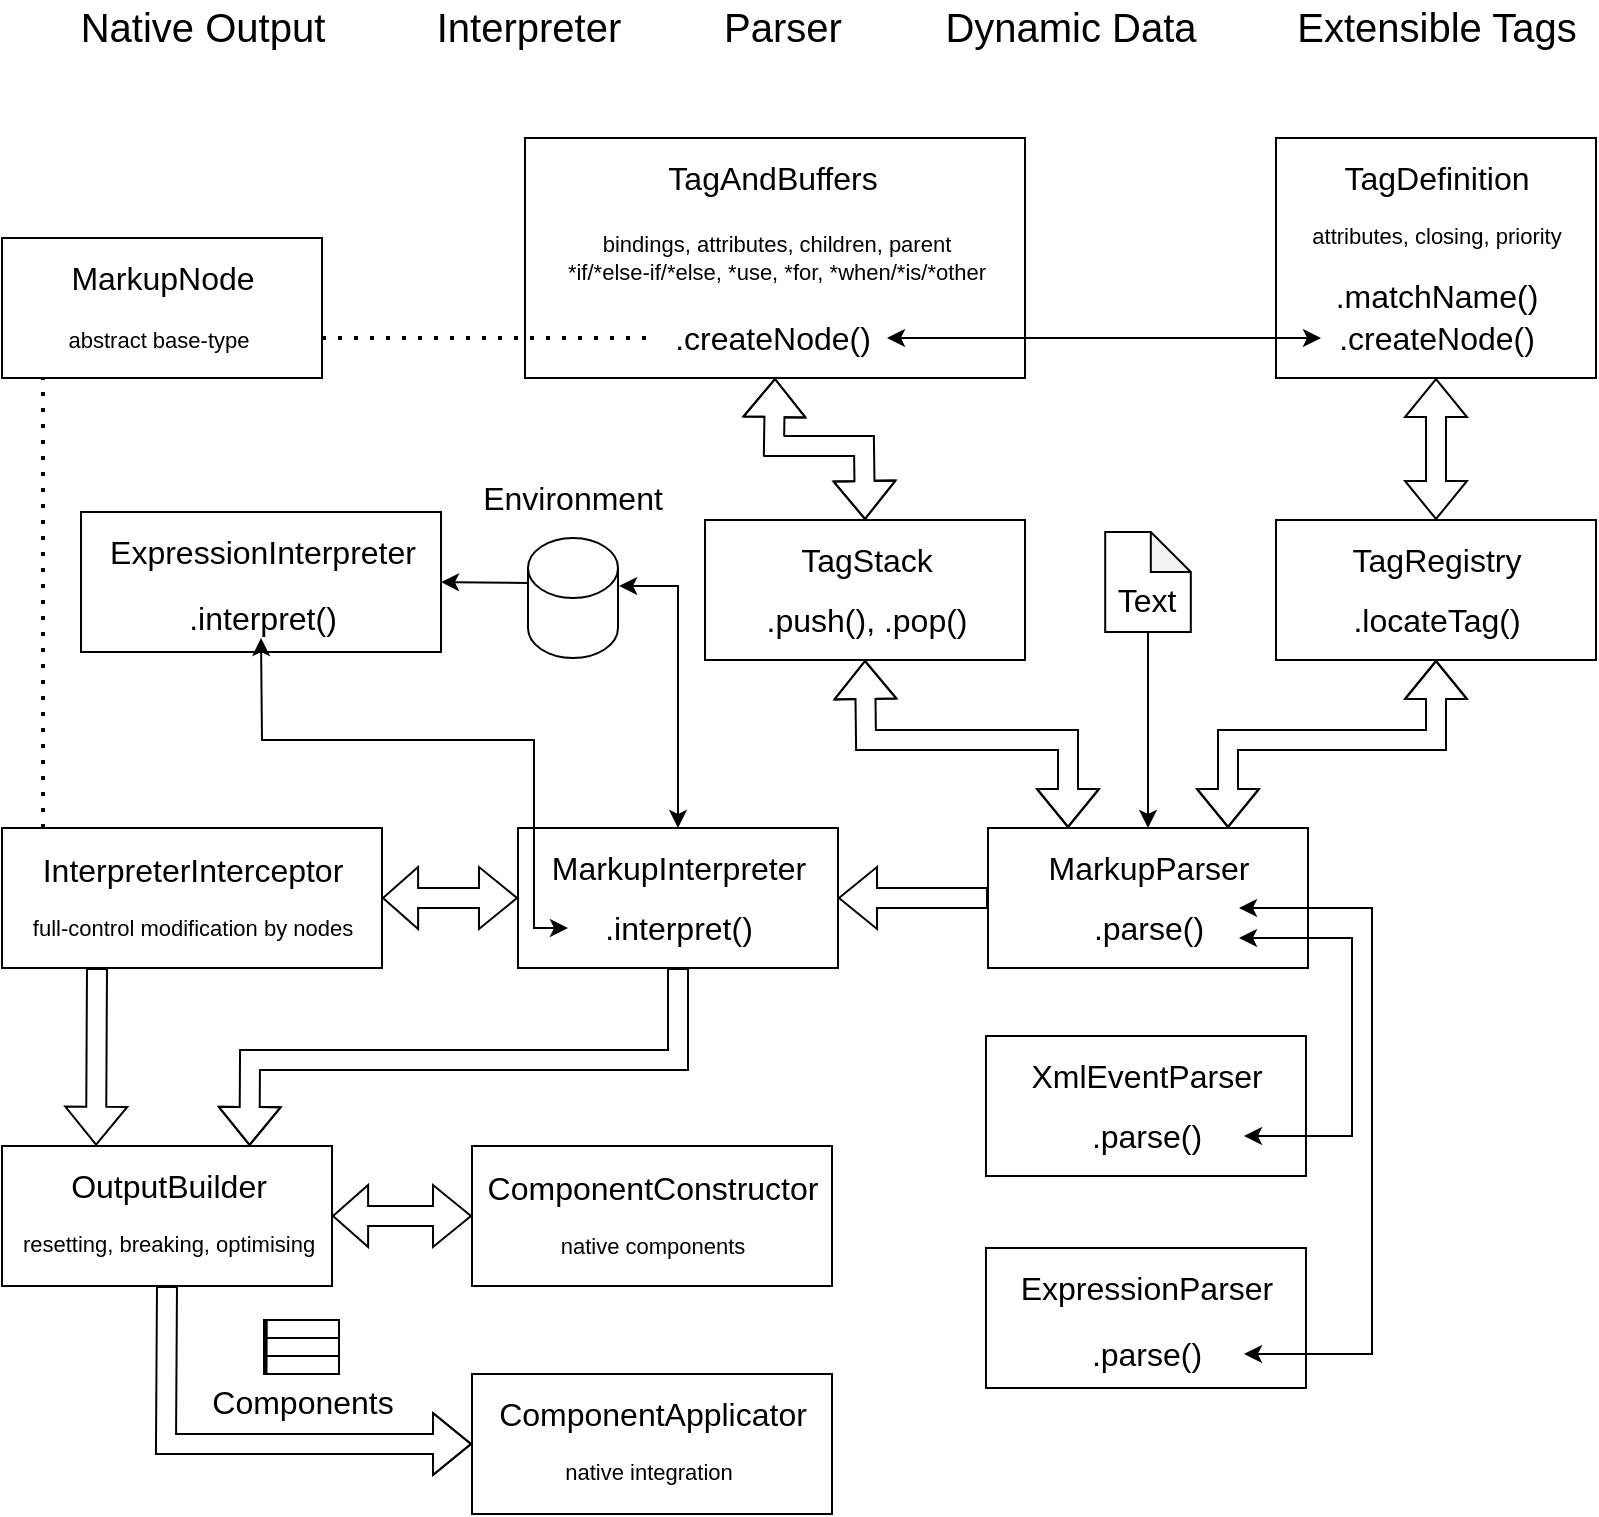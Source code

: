 <mxfile version="28.0.3">
  <diagram name="Page-1" id="e1871SFqDafxhXVEjIuw">
    <mxGraphModel dx="2133" dy="2046" grid="1" gridSize="10" guides="1" tooltips="1" connect="1" arrows="1" fold="1" page="1" pageScale="1" pageWidth="827" pageHeight="1169" math="0" shadow="0">
      <root>
        <mxCell id="0" />
        <mxCell id="1" parent="0" />
        <mxCell id="yqrp3cg2AiQA6B9DzRdC-1" value="" style="rounded=0;whiteSpace=wrap;html=1;strokeColor=light-dark(#000000,#FF8000);" parent="1" vertex="1">
          <mxGeometry x="338" y="254" width="160" height="70" as="geometry" />
        </mxCell>
        <mxCell id="yqrp3cg2AiQA6B9DzRdC-2" value="MarkupParser" style="text;strokeColor=none;fillColor=none;html=1;fontSize=16;fontStyle=0;verticalAlign=middle;align=center;" parent="1" vertex="1">
          <mxGeometry x="360.5" y="264" width="115" height="20" as="geometry" />
        </mxCell>
        <mxCell id="yqrp3cg2AiQA6B9DzRdC-3" value=".parse()" style="text;strokeColor=none;fillColor=none;html=1;fontSize=16;fontStyle=0;verticalAlign=middle;align=center;" parent="1" vertex="1">
          <mxGeometry x="372.5" y="294" width="91" height="20" as="geometry" />
        </mxCell>
        <mxCell id="yqrp3cg2AiQA6B9DzRdC-4" value="" style="rounded=0;whiteSpace=wrap;html=1;strokeColor=light-dark(#000000,#FF8000);" parent="1" vertex="1">
          <mxGeometry x="336.99" y="358" width="160" height="70" as="geometry" />
        </mxCell>
        <mxCell id="yqrp3cg2AiQA6B9DzRdC-5" value="XmlEventParser" style="text;strokeColor=none;fillColor=none;html=1;fontSize=16;fontStyle=0;verticalAlign=middle;align=center;" parent="1" vertex="1">
          <mxGeometry x="348.24" y="368" width="137.5" height="20" as="geometry" />
        </mxCell>
        <mxCell id="yqrp3cg2AiQA6B9DzRdC-6" value=".parse()" style="text;strokeColor=none;fillColor=none;html=1;fontSize=16;fontStyle=0;verticalAlign=middle;align=center;" parent="1" vertex="1">
          <mxGeometry x="367.99" y="398" width="98" height="20" as="geometry" />
        </mxCell>
        <mxCell id="yqrp3cg2AiQA6B9DzRdC-14" value="" style="rounded=0;whiteSpace=wrap;html=1;strokeColor=light-dark(#000000,#FF8000);" parent="1" vertex="1">
          <mxGeometry x="196.5" y="100" width="160" height="70" as="geometry" />
        </mxCell>
        <mxCell id="yqrp3cg2AiQA6B9DzRdC-15" value="TagStack" style="text;strokeColor=none;fillColor=none;html=1;fontSize=16;fontStyle=0;verticalAlign=middle;align=center;" parent="1" vertex="1">
          <mxGeometry x="219" y="110" width="115" height="20" as="geometry" />
        </mxCell>
        <mxCell id="yqrp3cg2AiQA6B9DzRdC-16" value=".push(), .pop()" style="text;strokeColor=none;fillColor=none;html=1;fontSize=16;fontStyle=0;verticalAlign=middle;align=center;" parent="1" vertex="1">
          <mxGeometry x="219" y="140" width="115" height="20" as="geometry" />
        </mxCell>
        <mxCell id="yqrp3cg2AiQA6B9DzRdC-20" value="" style="rounded=0;whiteSpace=wrap;html=1;strokeColor=light-dark(#000000,#00CC66);" parent="1" vertex="1">
          <mxGeometry x="103" y="254" width="160" height="70" as="geometry" />
        </mxCell>
        <mxCell id="yqrp3cg2AiQA6B9DzRdC-21" value="MarkupInterpreter" style="text;strokeColor=none;fillColor=none;html=1;fontSize=16;fontStyle=0;verticalAlign=middle;align=center;" parent="1" vertex="1">
          <mxGeometry x="125.5" y="264" width="115" height="20" as="geometry" />
        </mxCell>
        <mxCell id="yqrp3cg2AiQA6B9DzRdC-22" value=".interpret()" style="text;strokeColor=none;fillColor=none;html=1;fontSize=16;fontStyle=0;verticalAlign=middle;align=center;" parent="1" vertex="1">
          <mxGeometry x="128" y="294" width="110" height="20" as="geometry" />
        </mxCell>
        <mxCell id="yqrp3cg2AiQA6B9DzRdC-24" value="" style="rounded=0;whiteSpace=wrap;html=1;strokeColor=light-dark(#000000,#990099);" parent="1" vertex="1">
          <mxGeometry x="482" y="100" width="160" height="70" as="geometry" />
        </mxCell>
        <mxCell id="yqrp3cg2AiQA6B9DzRdC-25" value="TagRegistry" style="text;strokeColor=none;fillColor=none;html=1;fontSize=16;fontStyle=0;verticalAlign=middle;align=center;" parent="1" vertex="1">
          <mxGeometry x="504.5" y="110" width="115" height="20" as="geometry" />
        </mxCell>
        <mxCell id="yqrp3cg2AiQA6B9DzRdC-26" value=".locateTag()" style="text;strokeColor=none;fillColor=none;html=1;fontSize=16;fontStyle=0;verticalAlign=middle;align=center;" parent="1" vertex="1">
          <mxGeometry x="504.5" y="140" width="115" height="20" as="geometry" />
        </mxCell>
        <mxCell id="yqrp3cg2AiQA6B9DzRdC-28" value="" style="shape=flexArrow;endArrow=classic;startArrow=classic;html=1;rounded=0;entryX=0.5;entryY=1;entryDx=0;entryDy=0;exitX=0.25;exitY=0;exitDx=0;exitDy=0;" parent="1" source="yqrp3cg2AiQA6B9DzRdC-1" target="yqrp3cg2AiQA6B9DzRdC-14" edge="1">
          <mxGeometry width="100" height="100" relative="1" as="geometry">
            <mxPoint x="439" y="210" as="sourcePoint" />
            <mxPoint x="358" y="226" as="targetPoint" />
            <Array as="points">
              <mxPoint x="378" y="210" />
              <mxPoint x="359" y="210" />
              <mxPoint x="277" y="210" />
            </Array>
          </mxGeometry>
        </mxCell>
        <mxCell id="yqrp3cg2AiQA6B9DzRdC-31" value="" style="rounded=0;whiteSpace=wrap;html=1;strokeColor=light-dark(#000000,#FF8000);" parent="1" vertex="1">
          <mxGeometry x="106.5" y="-91" width="250" height="120" as="geometry" />
        </mxCell>
        <mxCell id="yqrp3cg2AiQA6B9DzRdC-32" value="TagAndBuffers" style="text;strokeColor=none;fillColor=none;html=1;fontSize=16;fontStyle=0;verticalAlign=middle;align=center;" parent="1" vertex="1">
          <mxGeometry x="172.5" y="-81" width="115" height="20" as="geometry" />
        </mxCell>
        <mxCell id="yqrp3cg2AiQA6B9DzRdC-33" value=".createNode()" style="text;strokeColor=none;fillColor=none;html=1;fontSize=16;fontStyle=0;verticalAlign=middle;align=center;" parent="1" vertex="1">
          <mxGeometry x="172.5" y="-1" width="115" height="20" as="geometry" />
        </mxCell>
        <mxCell id="yqrp3cg2AiQA6B9DzRdC-35" value="bindings, attributes, children, parent&lt;div&gt;*if/*else-if/*else, *use, *for, *when/*is/*other&lt;br&gt;&lt;/div&gt;" style="text;strokeColor=none;fillColor=none;html=1;fontSize=11;fontStyle=0;verticalAlign=middle;align=center;fontColor=light-dark(#000000,#CDCDCD);" parent="1" vertex="1">
          <mxGeometry x="108.75" y="-51" width="245.5" height="40" as="geometry" />
        </mxCell>
        <mxCell id="yqrp3cg2AiQA6B9DzRdC-37" value="" style="rounded=0;whiteSpace=wrap;html=1;strokeColor=light-dark(#000000,#990099);" parent="1" vertex="1">
          <mxGeometry x="482" y="-91" width="160" height="120" as="geometry" />
        </mxCell>
        <mxCell id="yqrp3cg2AiQA6B9DzRdC-38" value="TagDefinition" style="text;strokeColor=none;fillColor=none;html=1;fontSize=16;fontStyle=0;verticalAlign=middle;align=center;" parent="1" vertex="1">
          <mxGeometry x="504.5" y="-81" width="115" height="20" as="geometry" />
        </mxCell>
        <mxCell id="yqrp3cg2AiQA6B9DzRdC-39" value="&lt;div&gt;attributes, closing, priority&lt;/div&gt;" style="text;strokeColor=none;fillColor=none;html=1;fontSize=11;fontStyle=0;verticalAlign=middle;align=center;fontColor=light-dark(#000000,#CDCDCD);" parent="1" vertex="1">
          <mxGeometry x="492" y="-52" width="140" height="20" as="geometry" />
        </mxCell>
        <mxCell id="yqrp3cg2AiQA6B9DzRdC-40" value=".matchName()" style="text;strokeColor=none;fillColor=none;html=1;fontSize=16;fontStyle=0;verticalAlign=middle;align=center;" parent="1" vertex="1">
          <mxGeometry x="504.5" y="-22" width="115" height="20" as="geometry" />
        </mxCell>
        <mxCell id="yqrp3cg2AiQA6B9DzRdC-41" value=".createNode()" style="text;strokeColor=none;fillColor=none;html=1;fontSize=16;fontStyle=0;verticalAlign=middle;align=center;" parent="1" vertex="1">
          <mxGeometry x="504.5" y="-1" width="115" height="20" as="geometry" />
        </mxCell>
        <mxCell id="yqrp3cg2AiQA6B9DzRdC-42" value="" style="shape=flexArrow;endArrow=classic;startArrow=classic;html=1;rounded=0;entryX=0.5;entryY=1;entryDx=0;entryDy=0;exitX=0.5;exitY=0;exitDx=0;exitDy=0;" parent="1" source="yqrp3cg2AiQA6B9DzRdC-24" target="yqrp3cg2AiQA6B9DzRdC-37" edge="1">
          <mxGeometry width="100" height="100" relative="1" as="geometry">
            <mxPoint x="465.5" y="130" as="sourcePoint" />
            <mxPoint x="465.5" y="60" as="targetPoint" />
          </mxGeometry>
        </mxCell>
        <mxCell id="yqrp3cg2AiQA6B9DzRdC-43" value="" style="shape=flexArrow;endArrow=classic;startArrow=classic;html=1;rounded=0;exitX=0.75;exitY=0;exitDx=0;exitDy=0;entryX=0.5;entryY=1;entryDx=0;entryDy=0;" parent="1" target="yqrp3cg2AiQA6B9DzRdC-24" edge="1">
          <mxGeometry width="100" height="100" relative="1" as="geometry">
            <mxPoint x="458" y="254" as="sourcePoint" />
            <mxPoint x="600" y="210" as="targetPoint" />
            <Array as="points">
              <mxPoint x="458" y="210" />
              <mxPoint x="562" y="210" />
            </Array>
          </mxGeometry>
        </mxCell>
        <mxCell id="yqrp3cg2AiQA6B9DzRdC-47" value="" style="shape=flexArrow;endArrow=classic;html=1;rounded=0;entryX=1;entryY=0.5;entryDx=0;entryDy=0;exitX=0;exitY=0.5;exitDx=0;exitDy=0;" parent="1" source="yqrp3cg2AiQA6B9DzRdC-1" target="yqrp3cg2AiQA6B9DzRdC-20" edge="1">
          <mxGeometry width="50" height="50" relative="1" as="geometry">
            <mxPoint x="380" y="380" as="sourcePoint" />
            <mxPoint x="430" y="330" as="targetPoint" />
          </mxGeometry>
        </mxCell>
        <mxCell id="yqrp3cg2AiQA6B9DzRdC-48" value="" style="shape=note;whiteSpace=wrap;html=1;backgroundOutline=1;darkOpacity=0.05;size=20;strokeColor=light-dark(#000000,#00FFFF);" parent="1" vertex="1">
          <mxGeometry x="396.6" y="106" width="42.81" height="50" as="geometry" />
        </mxCell>
        <mxCell id="yqrp3cg2AiQA6B9DzRdC-56" value="" style="rounded=0;whiteSpace=wrap;html=1;strokeColor=light-dark(#000000,#00CC66);" parent="1" vertex="1">
          <mxGeometry x="-155" y="254" width="190" height="70" as="geometry" />
        </mxCell>
        <mxCell id="yqrp3cg2AiQA6B9DzRdC-57" value="InterpreterInterceptor" style="text;strokeColor=none;fillColor=none;html=1;fontSize=16;fontStyle=0;verticalAlign=middle;align=center;" parent="1" vertex="1">
          <mxGeometry x="-117.5" y="265" width="115" height="20" as="geometry" />
        </mxCell>
        <mxCell id="yqrp3cg2AiQA6B9DzRdC-59" value="" style="rounded=0;whiteSpace=wrap;html=1;strokeColor=light-dark(#000000,#6666FF);" parent="1" vertex="1">
          <mxGeometry x="80" y="413" width="180" height="70" as="geometry" />
        </mxCell>
        <mxCell id="yqrp3cg2AiQA6B9DzRdC-60" value="ComponentConstructor" style="text;strokeColor=none;fillColor=none;html=1;fontSize=16;fontStyle=0;verticalAlign=middle;align=center;" parent="1" vertex="1">
          <mxGeometry x="94.5" y="424" width="150" height="20" as="geometry" />
        </mxCell>
        <mxCell id="yqrp3cg2AiQA6B9DzRdC-61" value="&lt;div&gt;native components&lt;/div&gt;" style="text;strokeColor=none;fillColor=none;html=1;fontSize=11;fontStyle=0;verticalAlign=middle;align=center;fontColor=light-dark(#000000,#CDCDCD);" parent="1" vertex="1">
          <mxGeometry x="99.5" y="453" width="140" height="20" as="geometry" />
        </mxCell>
        <mxCell id="yqrp3cg2AiQA6B9DzRdC-62" value="" style="shape=cylinder3;whiteSpace=wrap;html=1;boundedLbl=1;backgroundOutline=1;size=15;strokeColor=light-dark(#000000,#00FFFF);" parent="1" vertex="1">
          <mxGeometry x="108" y="109" width="45" height="60" as="geometry" />
        </mxCell>
        <mxCell id="yqrp3cg2AiQA6B9DzRdC-68" value="&lt;div&gt;full-control modification by nodes&lt;/div&gt;" style="text;strokeColor=none;fillColor=none;html=1;fontSize=11;fontStyle=0;verticalAlign=middle;align=center;fontColor=light-dark(#000000,#CDCDCD);" parent="1" vertex="1">
          <mxGeometry x="-145" y="294" width="170" height="20" as="geometry" />
        </mxCell>
        <mxCell id="yqrp3cg2AiQA6B9DzRdC-69" value="" style="rounded=0;whiteSpace=wrap;html=1;strokeColor=light-dark(#000000,#6666FF);" parent="1" vertex="1">
          <mxGeometry x="-155" y="413" width="165" height="70" as="geometry" />
        </mxCell>
        <mxCell id="yqrp3cg2AiQA6B9DzRdC-70" value="OutputBuilder" style="text;strokeColor=none;fillColor=none;html=1;fontSize=16;fontStyle=0;verticalAlign=middle;align=center;" parent="1" vertex="1">
          <mxGeometry x="-147.5" y="423" width="150" height="20" as="geometry" />
        </mxCell>
        <mxCell id="yqrp3cg2AiQA6B9DzRdC-71" value="&lt;div&gt;resetting, breaking, optimising&lt;/div&gt;" style="text;strokeColor=none;fillColor=none;html=1;fontSize=11;fontStyle=0;verticalAlign=middle;align=center;fontColor=light-dark(#000000,#E7E7E7);" parent="1" vertex="1">
          <mxGeometry x="-142.5" y="452" width="140" height="20" as="geometry" />
        </mxCell>
        <mxCell id="yqrp3cg2AiQA6B9DzRdC-73" value="" style="shape=flexArrow;endArrow=classic;startArrow=classic;html=1;rounded=0;entryX=0;entryY=0.5;entryDx=0;entryDy=0;exitX=1;exitY=0.5;exitDx=0;exitDy=0;width=10;startSize=5.518;" parent="1" source="yqrp3cg2AiQA6B9DzRdC-56" target="yqrp3cg2AiQA6B9DzRdC-20" edge="1">
          <mxGeometry width="100" height="100" relative="1" as="geometry">
            <mxPoint x="50" y="364" as="sourcePoint" />
            <mxPoint x="50" y="294" as="targetPoint" />
          </mxGeometry>
        </mxCell>
        <mxCell id="yqrp3cg2AiQA6B9DzRdC-76" value="" style="shape=flexArrow;endArrow=classic;startArrow=classic;html=1;rounded=0;entryX=0;entryY=0.5;entryDx=0;entryDy=0;exitX=1;exitY=0.5;exitDx=0;exitDy=0;width=10;startSize=5.518;" parent="1" source="yqrp3cg2AiQA6B9DzRdC-69" target="yqrp3cg2AiQA6B9DzRdC-59" edge="1">
          <mxGeometry width="100" height="100" relative="1" as="geometry">
            <mxPoint x="162" y="447.55" as="sourcePoint" />
            <mxPoint x="230" y="447.55" as="targetPoint" />
          </mxGeometry>
        </mxCell>
        <mxCell id="yqrp3cg2AiQA6B9DzRdC-80" value="Environment" style="text;strokeColor=none;fillColor=none;html=1;fontSize=16;fontStyle=0;verticalAlign=middle;align=center;" parent="1" vertex="1">
          <mxGeometry x="77" y="79" width="105" height="20" as="geometry" />
        </mxCell>
        <mxCell id="yqrp3cg2AiQA6B9DzRdC-81" value="" style="endArrow=classic;html=1;rounded=0;entryX=0.5;entryY=0;entryDx=0;entryDy=0;exitX=0.5;exitY=1;exitDx=0;exitDy=0;exitPerimeter=0;" parent="1" source="yqrp3cg2AiQA6B9DzRdC-48" target="yqrp3cg2AiQA6B9DzRdC-1" edge="1">
          <mxGeometry width="50" height="50" relative="1" as="geometry">
            <mxPoint x="180" y="260" as="sourcePoint" />
            <mxPoint x="230" y="210" as="targetPoint" />
          </mxGeometry>
        </mxCell>
        <mxCell id="yqrp3cg2AiQA6B9DzRdC-82" value="Text" style="text;strokeColor=none;fillColor=none;html=1;fontSize=16;fontStyle=0;verticalAlign=middle;align=center;" parent="1" vertex="1">
          <mxGeometry x="392.01" y="130" width="50" height="20" as="geometry" />
        </mxCell>
        <mxCell id="yqrp3cg2AiQA6B9DzRdC-83" value="" style="rounded=0;whiteSpace=wrap;html=1;strokeColor=light-dark(#000000,#FF8000);" parent="1" vertex="1">
          <mxGeometry x="336.99" y="464" width="160" height="70" as="geometry" />
        </mxCell>
        <mxCell id="yqrp3cg2AiQA6B9DzRdC-84" value="ExpressionParser" style="text;strokeColor=none;fillColor=none;html=1;fontSize=16;fontStyle=0;verticalAlign=middle;align=center;" parent="1" vertex="1">
          <mxGeometry x="359.49" y="474" width="115" height="20" as="geometry" />
        </mxCell>
        <mxCell id="yqrp3cg2AiQA6B9DzRdC-85" value="" style="rounded=0;whiteSpace=wrap;html=1;strokeColor=light-dark(#000000,#00CC66);" parent="1" vertex="1">
          <mxGeometry x="-115.5" y="96" width="180" height="70" as="geometry" />
        </mxCell>
        <mxCell id="yqrp3cg2AiQA6B9DzRdC-86" value="ExpressionInterpreter" style="text;strokeColor=none;fillColor=none;html=1;fontSize=16;fontStyle=0;verticalAlign=middle;align=center;" parent="1" vertex="1">
          <mxGeometry x="-83" y="106" width="115" height="20" as="geometry" />
        </mxCell>
        <mxCell id="yqrp3cg2AiQA6B9DzRdC-89" value="" style="endArrow=classic;html=1;rounded=0;entryX=1;entryY=0.5;entryDx=0;entryDy=0;exitX=0;exitY=0;exitDx=0;exitDy=22.5;exitPerimeter=0;" parent="1" source="yqrp3cg2AiQA6B9DzRdC-62" target="yqrp3cg2AiQA6B9DzRdC-85" edge="1">
          <mxGeometry width="50" height="50" relative="1" as="geometry">
            <mxPoint x="80" y="240" as="sourcePoint" />
            <mxPoint x="130" y="190" as="targetPoint" />
          </mxGeometry>
        </mxCell>
        <mxCell id="yqrp3cg2AiQA6B9DzRdC-90" value="" style="endArrow=classic;startArrow=classic;html=1;rounded=0;entryX=1.013;entryY=0.399;entryDx=0;entryDy=0;entryPerimeter=0;exitX=0.5;exitY=0;exitDx=0;exitDy=0;" parent="1" source="yqrp3cg2AiQA6B9DzRdC-20" target="yqrp3cg2AiQA6B9DzRdC-62" edge="1">
          <mxGeometry width="50" height="50" relative="1" as="geometry">
            <mxPoint x="110" y="260" as="sourcePoint" />
            <mxPoint x="160" y="210" as="targetPoint" />
            <Array as="points">
              <mxPoint x="183" y="133" />
            </Array>
          </mxGeometry>
        </mxCell>
        <mxCell id="yqrp3cg2AiQA6B9DzRdC-91" value=".parse()" style="text;strokeColor=none;fillColor=none;html=1;fontSize=16;fontStyle=0;verticalAlign=middle;align=center;" parent="1" vertex="1">
          <mxGeometry x="367.99" y="507" width="98" height="20" as="geometry" />
        </mxCell>
        <mxCell id="yqrp3cg2AiQA6B9DzRdC-97" value="" style="rounded=0;whiteSpace=wrap;html=1;strokeColor=light-dark(#000000,#6666FF);" parent="1" vertex="1">
          <mxGeometry x="80" y="527" width="180" height="70" as="geometry" />
        </mxCell>
        <mxCell id="yqrp3cg2AiQA6B9DzRdC-98" value="ComponentApplicator" style="text;strokeColor=none;fillColor=none;html=1;fontSize=16;fontStyle=0;verticalAlign=middle;align=center;" parent="1" vertex="1">
          <mxGeometry x="94.56" y="537" width="150" height="20" as="geometry" />
        </mxCell>
        <mxCell id="yqrp3cg2AiQA6B9DzRdC-99" value="&lt;div&gt;native integration&lt;/div&gt;" style="text;strokeColor=none;fillColor=none;html=1;fontSize=11;fontStyle=0;verticalAlign=middle;align=center;fontColor=light-dark(#000000,#CDCDCD);" parent="1" vertex="1">
          <mxGeometry x="97.5" y="564" width="140.28" height="23" as="geometry" />
        </mxCell>
        <mxCell id="yqrp3cg2AiQA6B9DzRdC-100" value="" style="shape=flexArrow;endArrow=none;startArrow=classic;html=1;rounded=0;entryX=0.25;entryY=1;entryDx=0;entryDy=0;exitX=0.285;exitY=-0.002;exitDx=0;exitDy=0;exitPerimeter=0;endFill=0;" parent="1" source="yqrp3cg2AiQA6B9DzRdC-69" target="yqrp3cg2AiQA6B9DzRdC-56" edge="1">
          <mxGeometry width="100" height="100" relative="1" as="geometry">
            <mxPoint x="-40" y="480" as="sourcePoint" />
            <mxPoint x="60" y="380" as="targetPoint" />
          </mxGeometry>
        </mxCell>
        <mxCell id="yqrp3cg2AiQA6B9DzRdC-101" value="" style="shape=flexArrow;endArrow=none;startArrow=classic;html=1;rounded=0;entryX=0.5;entryY=1;entryDx=0;entryDy=0;exitX=0.75;exitY=0;exitDx=0;exitDy=0;endFill=0;" parent="1" source="yqrp3cg2AiQA6B9DzRdC-69" target="yqrp3cg2AiQA6B9DzRdC-20" edge="1">
          <mxGeometry width="100" height="100" relative="1" as="geometry">
            <mxPoint x="-31" y="413" as="sourcePoint" />
            <mxPoint x="183" y="324" as="targetPoint" />
            <Array as="points">
              <mxPoint x="-31" y="370" />
              <mxPoint x="115" y="370" />
              <mxPoint x="183" y="370" />
            </Array>
          </mxGeometry>
        </mxCell>
        <mxCell id="yqrp3cg2AiQA6B9DzRdC-112" value="Components" style="text;strokeColor=none;fillColor=none;html=1;fontSize=16;fontStyle=0;verticalAlign=middle;align=center;" parent="1" vertex="1">
          <mxGeometry x="-53.5" y="531" width="96.5" height="20" as="geometry" />
        </mxCell>
        <mxCell id="yqrp3cg2AiQA6B9DzRdC-106" value="" style="verticalLabelPosition=bottom;verticalAlign=top;html=1;shape=mxgraph.basic.rect;fillColor2=none;strokeWidth=1;size=20;indent=5;strokeColor=light-dark(#000000,#6666FF);" parent="1" vertex="1">
          <mxGeometry x="-24" y="500" width="37.5" height="9" as="geometry" />
        </mxCell>
        <mxCell id="yqrp3cg2AiQA6B9DzRdC-107" value="" style="verticalLabelPosition=bottom;verticalAlign=top;html=1;shape=mxgraph.basic.rect;fillColor2=none;strokeWidth=1;size=20;indent=5;strokeColor=light-dark(#000000,#6666FF);" parent="1" vertex="1">
          <mxGeometry x="-24" y="509" width="37.5" height="9" as="geometry" />
        </mxCell>
        <mxCell id="yqrp3cg2AiQA6B9DzRdC-108" value="" style="verticalLabelPosition=bottom;verticalAlign=top;html=1;shape=mxgraph.basic.rect;fillColor2=none;strokeWidth=1;size=20;indent=5;perimeterSpacing=0;strokeColor=light-dark(#000000,#6666FF);" parent="1" vertex="1">
          <mxGeometry x="-24" y="518" width="37.5" height="9" as="geometry" />
        </mxCell>
        <mxCell id="yqrp3cg2AiQA6B9DzRdC-111" value="" style="endArrow=none;html=1;rounded=0;startSize=9;strokeWidth=2;exitX=0.02;exitY=0.962;exitDx=0;exitDy=0;exitPerimeter=0;entryX=0.023;entryY=0.045;entryDx=0;entryDy=0;entryPerimeter=0;strokeColor=light-dark(#000000,#6666FF);" parent="1" source="yqrp3cg2AiQA6B9DzRdC-108" target="yqrp3cg2AiQA6B9DzRdC-106" edge="1">
          <mxGeometry width="50" height="50" relative="1" as="geometry">
            <mxPoint x="-26.5" y="527" as="sourcePoint" />
            <mxPoint x="-26.5" y="500" as="targetPoint" />
          </mxGeometry>
        </mxCell>
        <mxCell id="yqrp3cg2AiQA6B9DzRdC-114" value=".interpret()" style="text;strokeColor=none;fillColor=none;html=1;fontSize=16;fontStyle=0;verticalAlign=middle;align=center;" parent="1" vertex="1">
          <mxGeometry x="-70.25" y="139" width="89.5" height="20" as="geometry" />
        </mxCell>
        <mxCell id="yqrp3cg2AiQA6B9DzRdC-115" value="" style="endArrow=classic;startArrow=classic;html=1;rounded=0;exitX=0;exitY=0.5;exitDx=0;exitDy=0;entryX=0.5;entryY=1;entryDx=0;entryDy=0;" parent="1" source="yqrp3cg2AiQA6B9DzRdC-22" target="yqrp3cg2AiQA6B9DzRdC-114" edge="1">
          <mxGeometry width="50" height="50" relative="1" as="geometry">
            <mxPoint x="53" y="250" as="sourcePoint" />
            <mxPoint x="103" y="200" as="targetPoint" />
            <Array as="points">
              <mxPoint x="111" y="304" />
              <mxPoint x="111" y="210" />
              <mxPoint x="40" y="210" />
              <mxPoint x="-25" y="210" />
            </Array>
          </mxGeometry>
        </mxCell>
        <mxCell id="yqrp3cg2AiQA6B9DzRdC-117" value="" style="shape=flexArrow;endArrow=none;startArrow=block;html=1;rounded=0;exitX=0;exitY=0.5;exitDx=0;exitDy=0;entryX=0.5;entryY=1;entryDx=0;entryDy=0;startFill=0;endFill=0;" parent="1" source="yqrp3cg2AiQA6B9DzRdC-97" target="yqrp3cg2AiQA6B9DzRdC-69" edge="1">
          <mxGeometry width="100" height="100" relative="1" as="geometry">
            <mxPoint x="100" y="540" as="sourcePoint" />
            <mxPoint x="-30" y="560" as="targetPoint" />
            <Array as="points">
              <mxPoint x="-73" y="562" />
            </Array>
          </mxGeometry>
        </mxCell>
        <mxCell id="yqrp3cg2AiQA6B9DzRdC-118" value="" style="rounded=0;whiteSpace=wrap;html=1;strokeColor=light-dark(#000000,#990099);" parent="1" vertex="1">
          <mxGeometry x="-155" y="-41" width="160" height="70" as="geometry" />
        </mxCell>
        <mxCell id="yqrp3cg2AiQA6B9DzRdC-119" value="MarkupNode" style="text;strokeColor=none;fillColor=none;html=1;fontSize=16;fontStyle=0;verticalAlign=middle;align=center;" parent="1" vertex="1">
          <mxGeometry x="-132.5" y="-31" width="115" height="20" as="geometry" />
        </mxCell>
        <mxCell id="yqrp3cg2AiQA6B9DzRdC-120" value="" style="endArrow=classic;startArrow=classic;html=1;rounded=0;entryX=1;entryY=0.75;entryDx=0;entryDy=0;exitX=1;exitY=0.5;exitDx=0;exitDy=0;" parent="1" source="yqrp3cg2AiQA6B9DzRdC-6" target="yqrp3cg2AiQA6B9DzRdC-3" edge="1">
          <mxGeometry width="50" height="50" relative="1" as="geometry">
            <mxPoint x="530" y="440" as="sourcePoint" />
            <mxPoint x="580" y="390" as="targetPoint" />
            <Array as="points">
              <mxPoint x="520" y="408" />
              <mxPoint x="520" y="309" />
            </Array>
          </mxGeometry>
        </mxCell>
        <mxCell id="yqrp3cg2AiQA6B9DzRdC-121" value="" style="endArrow=classic;startArrow=classic;html=1;rounded=0;exitX=1;exitY=0.5;exitDx=0;exitDy=0;entryX=1;entryY=0;entryDx=0;entryDy=0;" parent="1" source="yqrp3cg2AiQA6B9DzRdC-91" target="yqrp3cg2AiQA6B9DzRdC-3" edge="1">
          <mxGeometry width="50" height="50" relative="1" as="geometry">
            <mxPoint x="530" y="440" as="sourcePoint" />
            <mxPoint x="580" y="390" as="targetPoint" />
            <Array as="points">
              <mxPoint x="530" y="517" />
              <mxPoint x="530" y="400" />
              <mxPoint x="530" y="294" />
            </Array>
          </mxGeometry>
        </mxCell>
        <mxCell id="yqrp3cg2AiQA6B9DzRdC-125" value="&lt;div&gt;abstract base-type&lt;/div&gt;" style="text;strokeColor=none;fillColor=none;html=1;fontSize=11;fontStyle=0;verticalAlign=middle;align=center;fontColor=light-dark(#000000,#CDCDCD);" parent="1" vertex="1">
          <mxGeometry x="-133" width="111.5" height="20" as="geometry" />
        </mxCell>
        <mxCell id="yqrp3cg2AiQA6B9DzRdC-139" value="" style="group" parent="1" vertex="1" connectable="0">
          <mxGeometry x="282.91" y="-160" width="161.5" height="25" as="geometry" />
        </mxCell>
        <mxCell id="yqrp3cg2AiQA6B9DzRdC-133" value="" style="rounded=1;whiteSpace=wrap;html=1;strokeColor=none;fillColor=light-dark(#FFFFFF,#00FFFF);" parent="yqrp3cg2AiQA6B9DzRdC-139" vertex="1">
          <mxGeometry width="25" height="25" as="geometry" />
        </mxCell>
        <mxCell id="yqrp3cg2AiQA6B9DzRdC-138" value="Dynamic Data" style="text;strokeColor=none;fillColor=none;html=1;fontSize=20;fontStyle=0;verticalAlign=middle;align=center;" parent="yqrp3cg2AiQA6B9DzRdC-139" vertex="1">
          <mxGeometry x="31.5" y="2.5" width="130" height="20" as="geometry" />
        </mxCell>
        <mxCell id="yqrp3cg2AiQA6B9DzRdC-140" value="" style="group" parent="1" vertex="1" connectable="0">
          <mxGeometry x="29" y="-160" width="129" height="25" as="geometry" />
        </mxCell>
        <mxCell id="yqrp3cg2AiQA6B9DzRdC-132" value="" style="rounded=1;whiteSpace=wrap;html=1;strokeColor=none;fillColor=light-dark(#FFFFFF,#00CC66);" parent="yqrp3cg2AiQA6B9DzRdC-140" vertex="1">
          <mxGeometry width="25" height="25" as="geometry" />
        </mxCell>
        <mxCell id="yqrp3cg2AiQA6B9DzRdC-136" value="Interpreter" style="text;strokeColor=none;fillColor=none;html=1;fontSize=20;fontStyle=0;verticalAlign=middle;align=center;" parent="yqrp3cg2AiQA6B9DzRdC-140" vertex="1">
          <mxGeometry x="29" y="2.5" width="100" height="20" as="geometry" />
        </mxCell>
        <mxCell id="yqrp3cg2AiQA6B9DzRdC-141" value="" style="group" parent="1" vertex="1" connectable="0">
          <mxGeometry x="172.75" y="-160" width="95.25" height="25" as="geometry" />
        </mxCell>
        <mxCell id="yqrp3cg2AiQA6B9DzRdC-130" value="" style="rounded=1;whiteSpace=wrap;html=1;strokeColor=none;fillColor=light-dark(#FFFFFF,#FF8000);" parent="yqrp3cg2AiQA6B9DzRdC-141" vertex="1">
          <mxGeometry width="25" height="25" as="geometry" />
        </mxCell>
        <mxCell id="yqrp3cg2AiQA6B9DzRdC-135" value="Parser" style="text;strokeColor=none;fillColor=none;html=1;fontSize=20;fontStyle=0;verticalAlign=middle;align=center;" parent="yqrp3cg2AiQA6B9DzRdC-141" vertex="1">
          <mxGeometry x="28.25" y="2.5" width="67" height="20" as="geometry" />
        </mxCell>
        <mxCell id="yqrp3cg2AiQA6B9DzRdC-144" value="" style="group" parent="1" vertex="1" connectable="0">
          <mxGeometry x="457" y="-160" width="180" height="25" as="geometry" />
        </mxCell>
        <mxCell id="yqrp3cg2AiQA6B9DzRdC-131" value="" style="rounded=1;whiteSpace=wrap;html=1;strokeColor=none;fillColor=light-dark(#FFFFFF,#990099);" parent="yqrp3cg2AiQA6B9DzRdC-144" vertex="1">
          <mxGeometry width="25" height="25" as="geometry" />
        </mxCell>
        <mxCell id="yqrp3cg2AiQA6B9DzRdC-143" value="Extensible Tags" style="text;strokeColor=none;fillColor=none;html=1;fontSize=20;fontStyle=0;verticalAlign=middle;align=center;" parent="yqrp3cg2AiQA6B9DzRdC-144" vertex="1">
          <mxGeometry x="30" y="2.5" width="150" height="20" as="geometry" />
        </mxCell>
        <mxCell id="yqrp3cg2AiQA6B9DzRdC-146" value="" style="group" parent="1" vertex="1" connectable="0">
          <mxGeometry x="-150" y="-160" width="159.76" height="25" as="geometry" />
        </mxCell>
        <mxCell id="yqrp3cg2AiQA6B9DzRdC-128" value="" style="rounded=1;whiteSpace=wrap;html=1;strokeColor=none;fillColor=light-dark(#FFFFFF,#6666FF);" parent="yqrp3cg2AiQA6B9DzRdC-146" vertex="1">
          <mxGeometry width="25" height="25" as="geometry" />
        </mxCell>
        <mxCell id="yqrp3cg2AiQA6B9DzRdC-145" value="Native Output" style="text;strokeColor=none;fillColor=none;html=1;fontSize=20;fontStyle=0;verticalAlign=middle;align=center;" parent="yqrp3cg2AiQA6B9DzRdC-146" vertex="1">
          <mxGeometry x="29.76" y="2.5" width="130" height="20" as="geometry" />
        </mxCell>
        <mxCell id="yqrp3cg2AiQA6B9DzRdC-147" value="" style="endArrow=classic;startArrow=classic;html=1;rounded=0;entryX=0;entryY=0.5;entryDx=0;entryDy=0;exitX=1;exitY=0.5;exitDx=0;exitDy=0;" parent="1" source="yqrp3cg2AiQA6B9DzRdC-33" target="yqrp3cg2AiQA6B9DzRdC-41" edge="1">
          <mxGeometry width="50" height="50" relative="1" as="geometry">
            <mxPoint x="240" y="210" as="sourcePoint" />
            <mxPoint x="290" y="160" as="targetPoint" />
          </mxGeometry>
        </mxCell>
        <mxCell id="yqrp3cg2AiQA6B9DzRdC-148" value="" style="endArrow=none;dashed=1;html=1;dashPattern=1 3;strokeWidth=2;rounded=0;entryX=0;entryY=0.5;entryDx=0;entryDy=0;" parent="1" target="yqrp3cg2AiQA6B9DzRdC-33" edge="1">
          <mxGeometry width="50" height="50" relative="1" as="geometry">
            <mxPoint x="5" y="9" as="sourcePoint" />
            <mxPoint x="70" y="90" as="targetPoint" />
          </mxGeometry>
        </mxCell>
        <mxCell id="yqrp3cg2AiQA6B9DzRdC-149" value="" style="endArrow=none;dashed=1;html=1;dashPattern=1 3;strokeWidth=2;rounded=0;entryX=0.128;entryY=0.998;entryDx=0;entryDy=0;entryPerimeter=0;exitX=0.108;exitY=0;exitDx=0;exitDy=0;exitPerimeter=0;" parent="1" source="yqrp3cg2AiQA6B9DzRdC-56" target="yqrp3cg2AiQA6B9DzRdC-118" edge="1">
          <mxGeometry width="50" height="50" relative="1" as="geometry">
            <mxPoint x="-180" y="190" as="sourcePoint" />
            <mxPoint x="-130" y="140" as="targetPoint" />
          </mxGeometry>
        </mxCell>
        <mxCell id="yqrp3cg2AiQA6B9DzRdC-150" value="" style="shape=flexArrow;endArrow=classic;startArrow=classic;html=1;rounded=0;entryX=0.5;entryY=1;entryDx=0;entryDy=0;exitX=0.5;exitY=0;exitDx=0;exitDy=0;" parent="1" source="yqrp3cg2AiQA6B9DzRdC-14" target="yqrp3cg2AiQA6B9DzRdC-31" edge="1">
          <mxGeometry width="100" height="100" relative="1" as="geometry">
            <mxPoint x="220" y="190" as="sourcePoint" />
            <mxPoint x="320" y="90" as="targetPoint" />
            <Array as="points">
              <mxPoint x="276" y="63" />
              <mxPoint x="231" y="63" />
            </Array>
          </mxGeometry>
        </mxCell>
      </root>
    </mxGraphModel>
  </diagram>
</mxfile>
